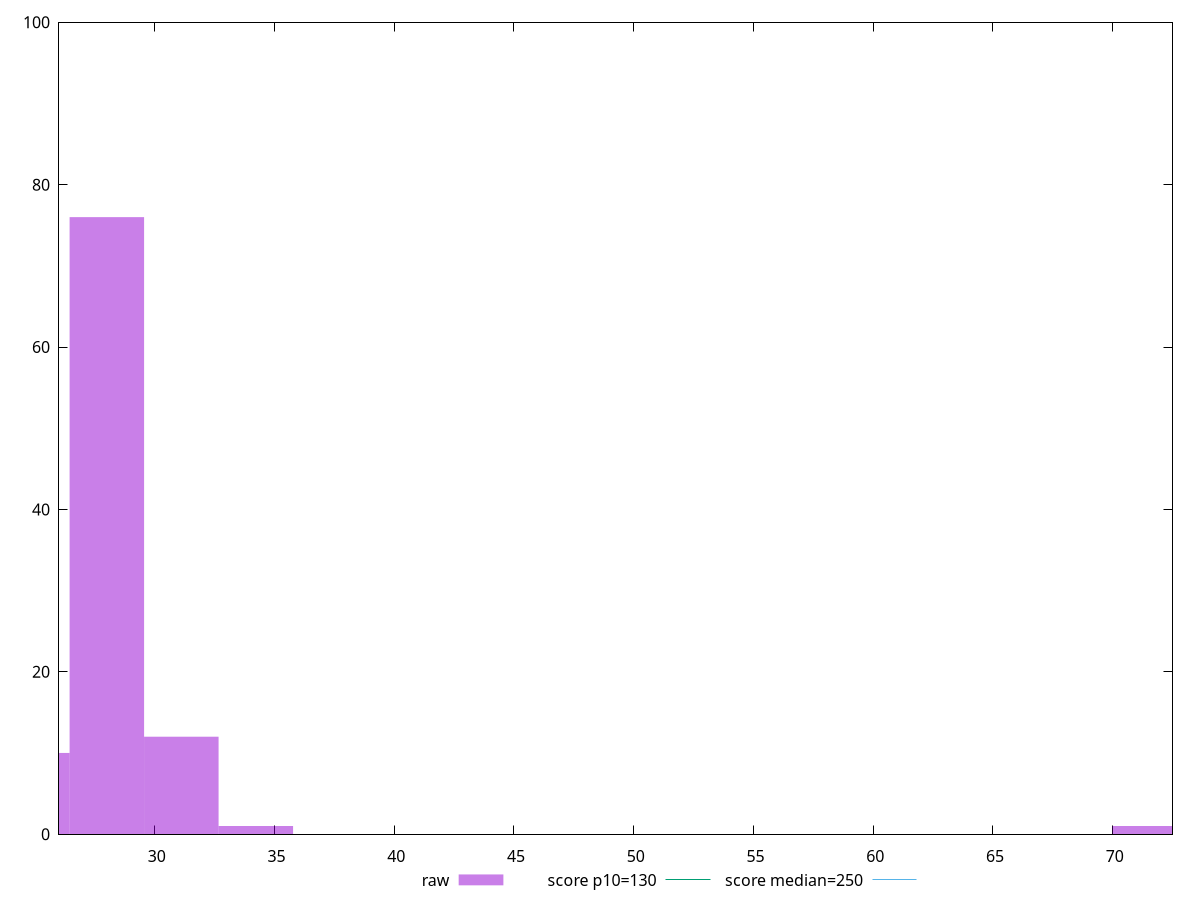 reset

$raw <<EOF
27.997802125975067 76
24.886935223088948 10
71.54993876638072 1
31.108669028861186 12
34.2195359317473 1
EOF

set key outside below
set boxwidth 3.1108669028861184
set xrange [26:72.5]
set yrange [0:100]
set style fill transparent solid 0.5 noborder

set parametric
set terminal svg size 640, 490 enhanced background rgb 'white'
set output "report_00007_2020-12-11T15:55:29.892Z/max-potential-fid/samples/pages+cached+noexternal+nosvg/raw/histogram.svg"

plot $raw title "raw" with boxes, \
     130,t title "score p10=130", \
     250,t title "score median=250"

reset
